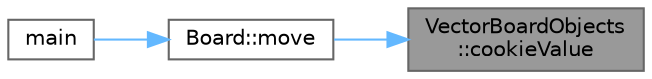 digraph "VectorBoardObjects::cookieValue"
{
 // LATEX_PDF_SIZE
  bgcolor="transparent";
  edge [fontname=Helvetica,fontsize=10,labelfontname=Helvetica,labelfontsize=10];
  node [fontname=Helvetica,fontsize=10,shape=box,height=0.2,width=0.4];
  rankdir="RL";
  Node1 [label="VectorBoardObjects\l::cookieValue",height=0.2,width=0.4,color="gray40", fillcolor="grey60", style="filled", fontcolor="black",tooltip=" "];
  Node1 -> Node2 [dir="back",color="steelblue1",style="solid"];
  Node2 [label="Board::move",height=0.2,width=0.4,color="grey40", fillcolor="white", style="filled",URL="$class_board.html#a7ed62f55e30d4baaa411bab3b9192b64",tooltip=" "];
  Node2 -> Node3 [dir="back",color="steelblue1",style="solid"];
  Node3 [label="main",height=0.2,width=0.4,color="grey40", fillcolor="white", style="filled",URL="$_vlad_pack_man_game_8cpp.html#ae66f6b31b5ad750f1fe042a706a4e3d4",tooltip=" "];
}
